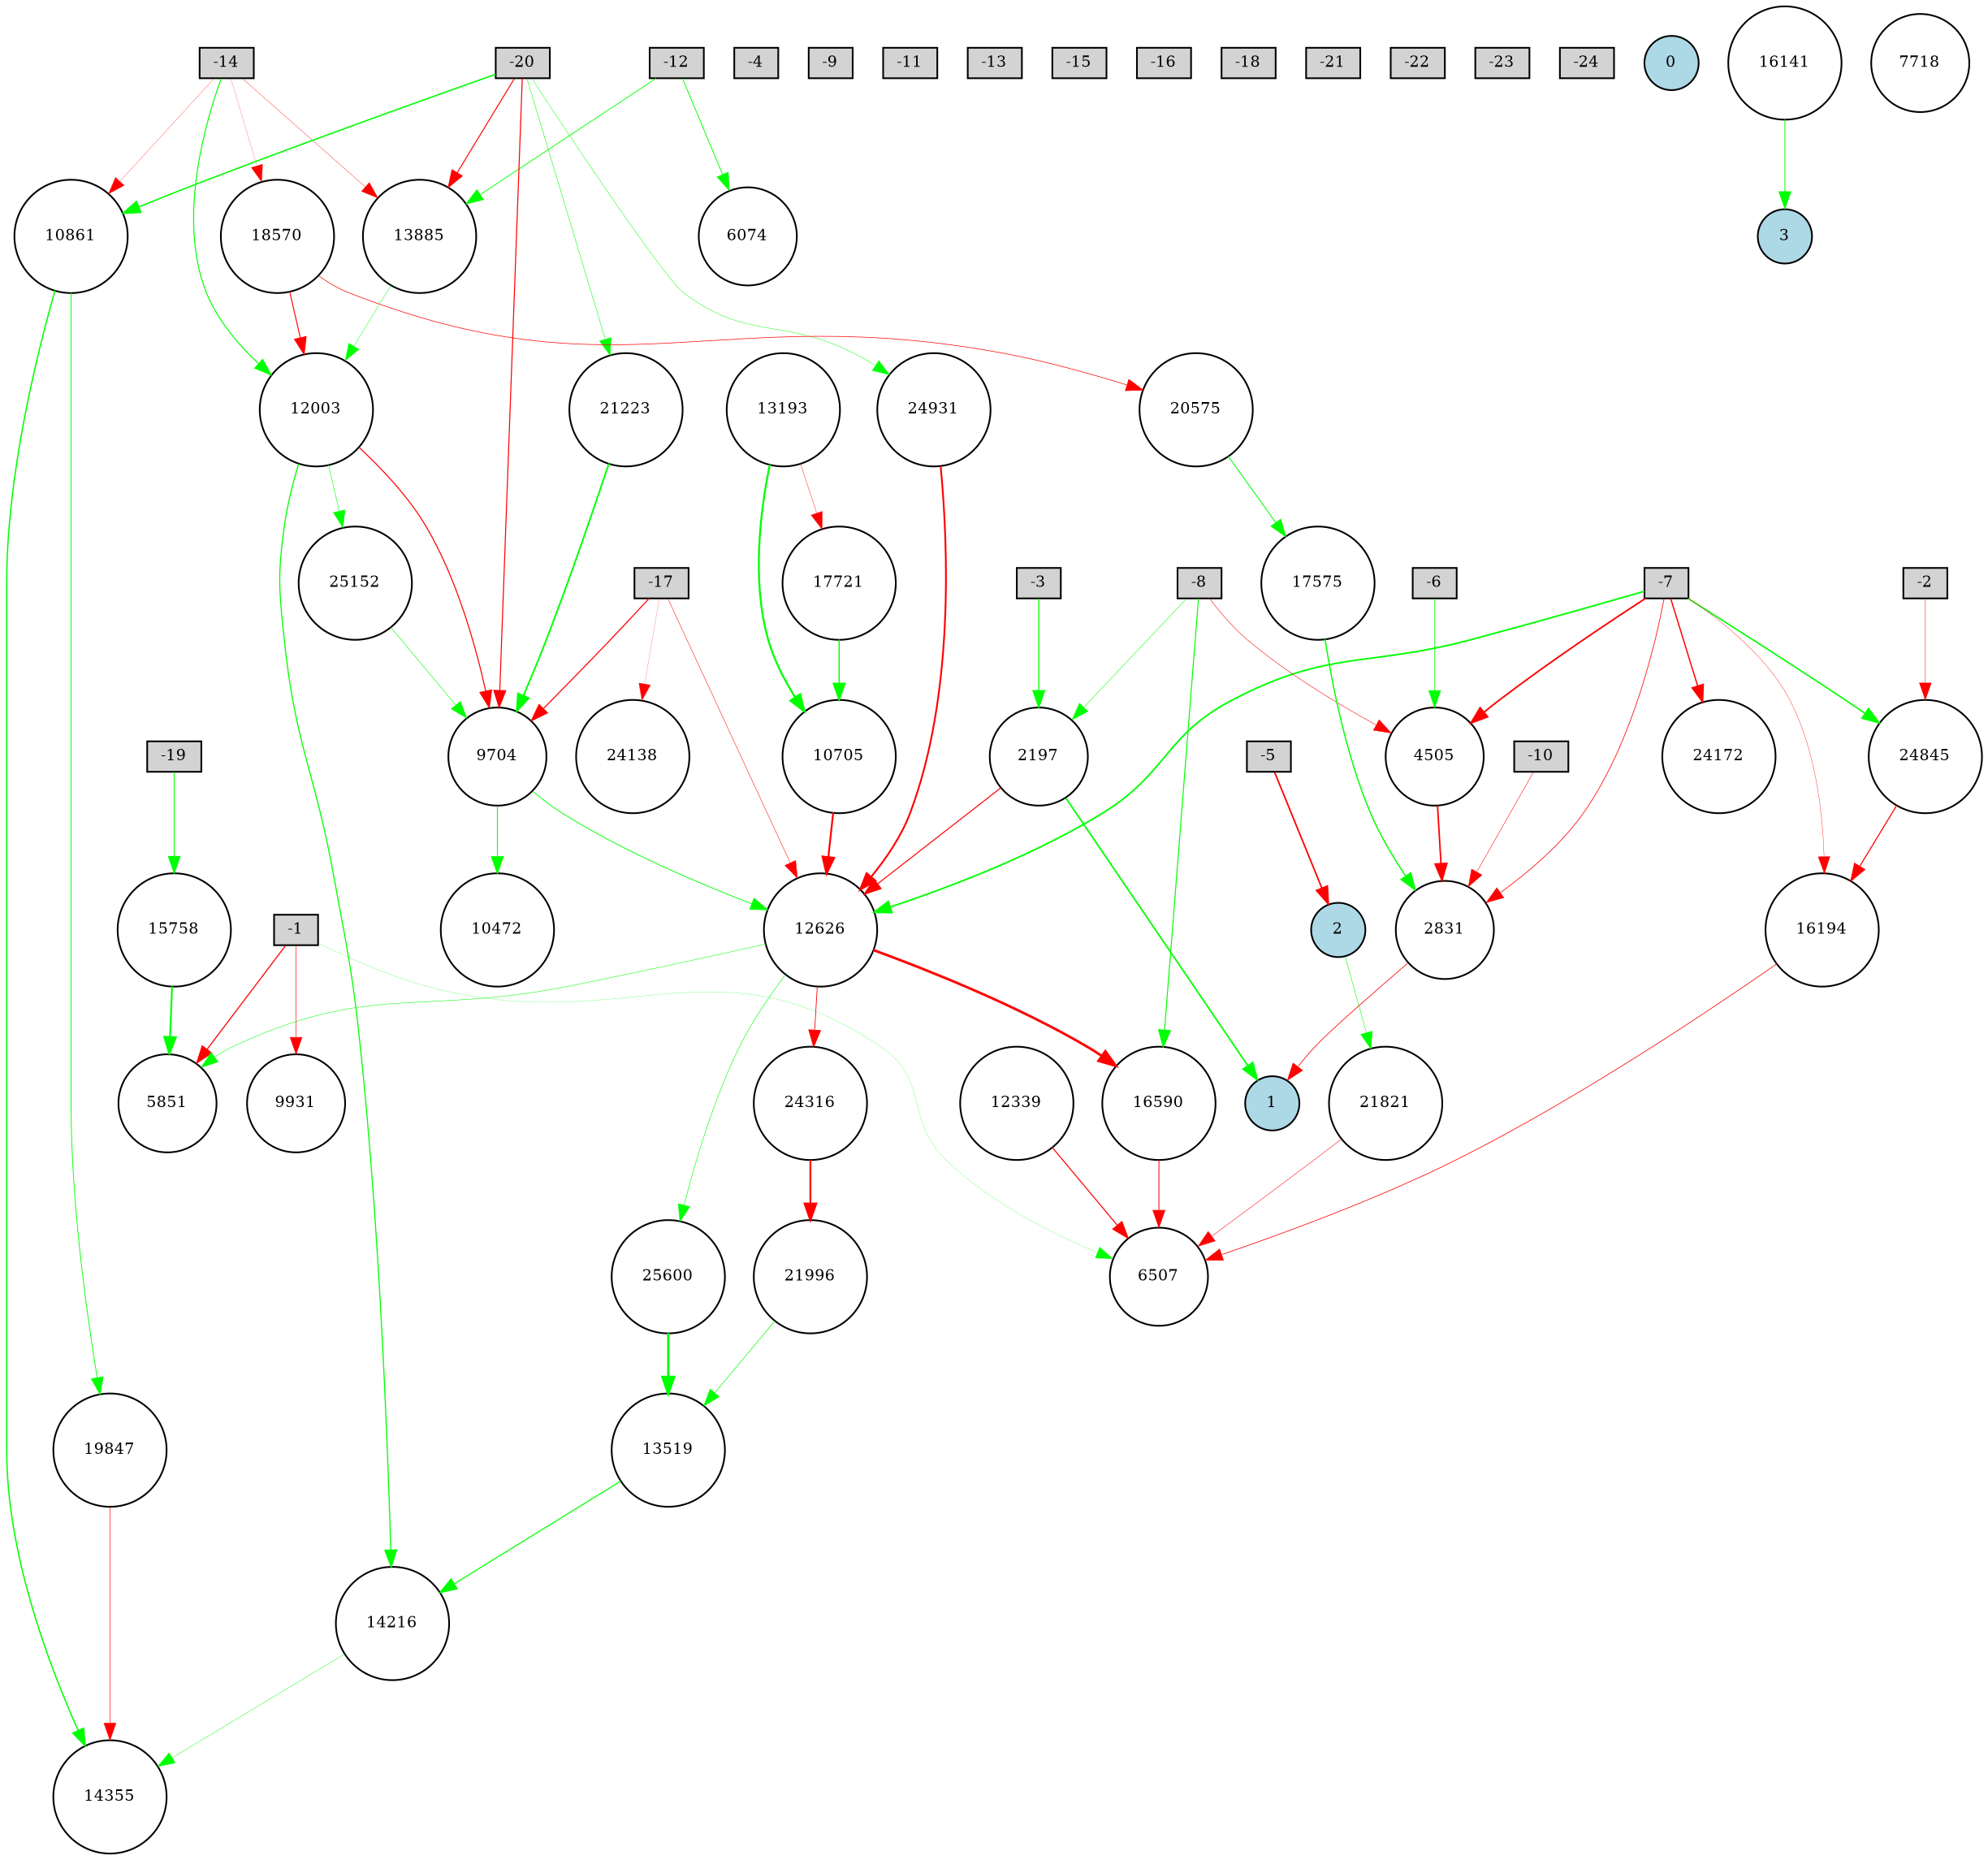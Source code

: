 digraph {
	node [fontsize=9 height=0.2 shape=circle width=0.2]
	-1 [fillcolor=lightgray shape=box style=filled]
	-2 [fillcolor=lightgray shape=box style=filled]
	-3 [fillcolor=lightgray shape=box style=filled]
	-4 [fillcolor=lightgray shape=box style=filled]
	-5 [fillcolor=lightgray shape=box style=filled]
	-6 [fillcolor=lightgray shape=box style=filled]
	-7 [fillcolor=lightgray shape=box style=filled]
	-8 [fillcolor=lightgray shape=box style=filled]
	-9 [fillcolor=lightgray shape=box style=filled]
	-10 [fillcolor=lightgray shape=box style=filled]
	-11 [fillcolor=lightgray shape=box style=filled]
	-12 [fillcolor=lightgray shape=box style=filled]
	-13 [fillcolor=lightgray shape=box style=filled]
	-14 [fillcolor=lightgray shape=box style=filled]
	-15 [fillcolor=lightgray shape=box style=filled]
	-16 [fillcolor=lightgray shape=box style=filled]
	-17 [fillcolor=lightgray shape=box style=filled]
	-18 [fillcolor=lightgray shape=box style=filled]
	-19 [fillcolor=lightgray shape=box style=filled]
	-20 [fillcolor=lightgray shape=box style=filled]
	-21 [fillcolor=lightgray shape=box style=filled]
	-22 [fillcolor=lightgray shape=box style=filled]
	-23 [fillcolor=lightgray shape=box style=filled]
	-24 [fillcolor=lightgray shape=box style=filled]
	0 [fillcolor=lightblue style=filled]
	1 [fillcolor=lightblue style=filled]
	2 [fillcolor=lightblue style=filled]
	3 [fillcolor=lightblue style=filled]
	25600 [fillcolor=white style=filled]
	19847 [fillcolor=white style=filled]
	14216 [fillcolor=white style=filled]
	13193 [fillcolor=white style=filled]
	18570 [fillcolor=white style=filled]
	16141 [fillcolor=white style=filled]
	15758 [fillcolor=white style=filled]
	24845 [fillcolor=white style=filled]
	2831 [fillcolor=white style=filled]
	14355 [fillcolor=white style=filled]
	2197 [fillcolor=white style=filled]
	4505 [fillcolor=white style=filled]
	7718 [fillcolor=white style=filled]
	17575 [fillcolor=white style=filled]
	12339 [fillcolor=white style=filled]
	17721 [fillcolor=white style=filled]
	6074 [fillcolor=white style=filled]
	13885 [fillcolor=white style=filled]
	21821 [fillcolor=white style=filled]
	25152 [fillcolor=white style=filled]
	16194 [fillcolor=white style=filled]
	24138 [fillcolor=white style=filled]
	9931 [fillcolor=white style=filled]
	16590 [fillcolor=white style=filled]
	13519 [fillcolor=white style=filled]
	10705 [fillcolor=white style=filled]
	12626 [fillcolor=white style=filled]
	5851 [fillcolor=white style=filled]
	20575 [fillcolor=white style=filled]
	12003 [fillcolor=white style=filled]
	24931 [fillcolor=white style=filled]
	21223 [fillcolor=white style=filled]
	9704 [fillcolor=white style=filled]
	10472 [fillcolor=white style=filled]
	6507 [fillcolor=white style=filled]
	24172 [fillcolor=white style=filled]
	21996 [fillcolor=white style=filled]
	10861 [fillcolor=white style=filled]
	24316 [fillcolor=white style=filled]
	-10 -> 2831 [color=red penwidth=0.2618364733931904 style=solid]
	-14 -> 10861 [color=red penwidth=0.14316378210420175 style=solid]
	2831 -> 1 [color=red penwidth=0.39470251140836754 style=solid]
	-1 -> 9931 [color=red penwidth=0.3033940028274128 style=solid]
	10861 -> 19847 [color=green penwidth=0.44314034725730034 style=solid]
	-7 -> 2831 [color=red penwidth=0.3878377091137093 style=solid]
	2197 -> 12626 [color=red penwidth=0.5877232630492912 style=solid]
	-1 -> 6507 [color=green penwidth=0.1140326305793382 style=solid]
	-14 -> 12003 [color=green penwidth=0.5776861996910395 style=solid]
	-1 -> 5851 [color=red penwidth=0.6366843060514666 style=solid]
	12003 -> 25152 [color=green penwidth=0.2799600352688898 style=solid]
	-7 -> 4505 [color=red penwidth=0.9369275768338122 style=solid]
	12003 -> 9704 [color=red penwidth=0.6038947999077268 style=solid]
	12626 -> 24316 [color=red penwidth=0.41651921714862106 style=solid]
	10861 -> 14355 [color=green penwidth=0.7569169737491384 style=solid]
	25152 -> 9704 [color=green penwidth=0.294640832071032 style=solid]
	10705 -> 12626 [color=red penwidth=1.0678197901586401 style=solid]
	17575 -> 2831 [color=green penwidth=0.7196663387701219 style=solid]
	-19 -> 15758 [color=green penwidth=0.48983546276131285 style=solid]
	13885 -> 12003 [color=green penwidth=0.22120682331186847 style=solid]
	16194 -> 6507 [color=red penwidth=0.38611554798369174 style=solid]
	-7 -> 24172 [color=red penwidth=0.7370001588985632 style=solid]
	21821 -> 6507 [color=red penwidth=0.25474570206733654 style=solid]
	-8 -> 4505 [color=red penwidth=0.2682924342158739 style=solid]
	-7 -> 24845 [color=green penwidth=0.8273621299548785 style=solid]
	-12 -> 6074 [color=green penwidth=0.4668452750892176 style=solid]
	2 -> 21821 [color=green penwidth=0.2767871064490184 style=solid]
	25600 -> 13519 [color=green penwidth=1.3603824397557114 style=solid]
	12626 -> 16590 [color=red penwidth=1.474630476390107 style=solid]
	24931 -> 12626 [color=red penwidth=1.0381307182501383 style=solid]
	-20 -> 13885 [color=red penwidth=0.5679924042135888 style=solid]
	-14 -> 13885 [color=red penwidth=0.18096368158880521 style=solid]
	-20 -> 10861 [color=green penwidth=0.7984282063304823 style=solid]
	-6 -> 4505 [color=green penwidth=0.3572904499973921 style=solid]
	-20 -> 9704 [color=red penwidth=0.6012219947258972 style=solid]
	18570 -> 20575 [color=red penwidth=0.3506284670834138 style=solid]
	16590 -> 6507 [color=red penwidth=0.4952008313752786 style=solid]
	21996 -> 13519 [color=green penwidth=0.33538700525230003 style=solid]
	24845 -> 16194 [color=red penwidth=0.6148901094383806 style=solid]
	20575 -> 17575 [color=green penwidth=0.5174028431741144 style=solid]
	-7 -> 16194 [color=red penwidth=0.18660475904269336 style=solid]
	14216 -> 14355 [color=green penwidth=0.2168028460787051 style=solid]
	9704 -> 12626 [color=green penwidth=0.4550915120983635 style=solid]
	15758 -> 5851 [color=green penwidth=1.0359349767757384 style=solid]
	16141 -> 3 [color=green penwidth=0.45927375492952294 style=solid]
	2197 -> 1 [color=green penwidth=0.9018276645003606 style=solid]
	12626 -> 5851 [color=green penwidth=0.2581901233284802 style=solid]
	19847 -> 14355 [color=red penwidth=0.3211818514227732 style=solid]
	-3 -> 2197 [color=green penwidth=0.6260624003715979 style=solid]
	4505 -> 2831 [color=red penwidth=0.8872437182666407 style=solid]
	21223 -> 9704 [color=green penwidth=0.9539165411423919 style=solid]
	13193 -> 17721 [color=red penwidth=0.20574645827699892 style=solid]
	-20 -> 24931 [color=green penwidth=0.2309854320618238 style=solid]
	-14 -> 18570 [color=red penwidth=0.11521380522740451 style=solid]
	12626 -> 25600 [color=green penwidth=0.30000000000000004 style=solid]
	17721 -> 10705 [color=green penwidth=0.7154819449867349 style=solid]
	-12 -> 13885 [color=green penwidth=0.43896603141470103 style=solid]
	-8 -> 16590 [color=green penwidth=0.5853444353673455 style=solid]
	13519 -> 14216 [color=green penwidth=0.6221616039968856 style=solid]
	-17 -> 12626 [color=red penwidth=0.25304144526498795 style=solid]
	24316 -> 21996 [color=red penwidth=1.064500506426435 style=solid]
	-8 -> 2197 [color=green penwidth=0.2567581575870773 style=solid]
	12339 -> 6507 [color=red penwidth=0.5998769405194705 style=solid]
	12003 -> 14216 [color=green penwidth=0.6442197921017134 style=solid]
	-7 -> 12626 [color=green penwidth=0.9292754283064066 style=solid]
	-20 -> 21223 [color=green penwidth=0.27078188898035416 style=solid]
	-17 -> 24138 [color=red penwidth=0.10756543646483517 style=solid]
	9704 -> 10472 [color=green penwidth=0.5169249392905804 style=solid]
	13193 -> 10705 [color=green penwidth=1.1334544505776143 style=solid]
	-17 -> 9704 [color=red penwidth=0.6154410600222947 style=solid]
	-5 -> 2 [color=red penwidth=0.8912422141475604 style=solid]
	18570 -> 12003 [color=red penwidth=0.5614812981508066 style=solid]
	-2 -> 24845 [color=red penwidth=0.2497237046856536 style=solid]
}
